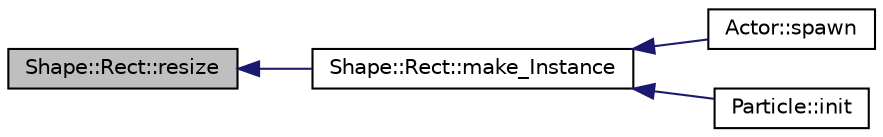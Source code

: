 digraph "Shape::Rect::resize"
{
  edge [fontname="Helvetica",fontsize="10",labelfontname="Helvetica",labelfontsize="10"];
  node [fontname="Helvetica",fontsize="10",shape=record];
  rankdir="LR";
  Node14 [label="Shape::Rect::resize",height=0.2,width=0.4,color="black", fillcolor="grey75", style="filled", fontcolor="black"];
  Node14 -> Node15 [dir="back",color="midnightblue",fontsize="10",style="solid",fontname="Helvetica"];
  Node15 [label="Shape::Rect::make_Instance",height=0.2,width=0.4,color="black", fillcolor="white", style="filled",URL="$namespace_shape_1_1_rect.html#aea84bb9ed2eff065d6e0e7f902ef8ff4"];
  Node15 -> Node16 [dir="back",color="midnightblue",fontsize="10",style="solid",fontname="Helvetica"];
  Node16 [label="Actor::spawn",height=0.2,width=0.4,color="black", fillcolor="white", style="filled",URL="$namespace_actor.html#ab5468479b7705db60362fb26340d0c7b"];
  Node15 -> Node17 [dir="back",color="midnightblue",fontsize="10",style="solid",fontname="Helvetica"];
  Node17 [label="Particle::init",height=0.2,width=0.4,color="black", fillcolor="white", style="filled",URL="$namespace_particle.html#adc41f88d0e886694850badfb2a50c914"];
}

